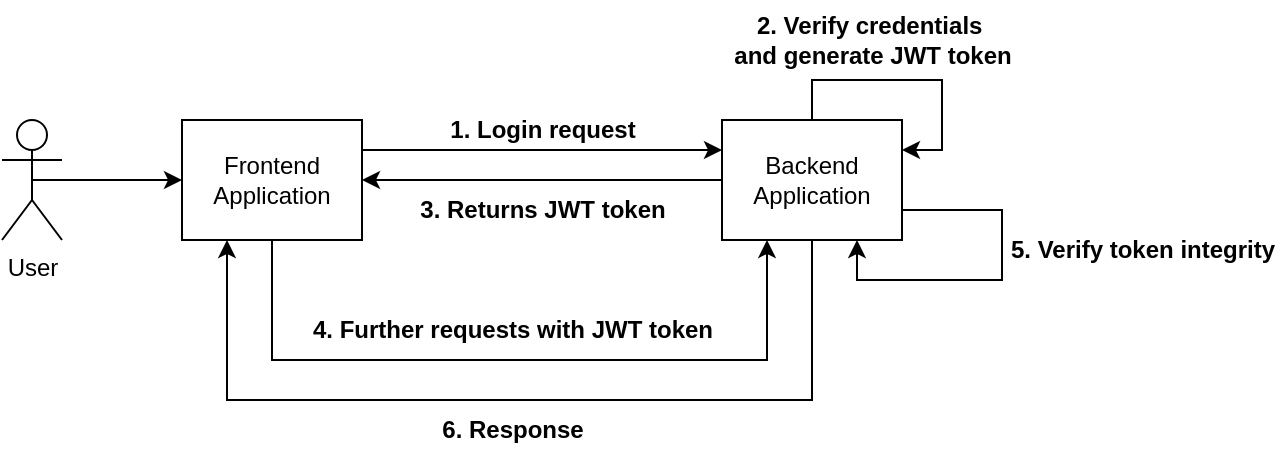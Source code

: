 <mxfile version="24.6.5" type="github">
  <diagram name="JWT" id="ah4SJIywvmuBuQ8qikBH">
    <mxGraphModel dx="1143" dy="655" grid="1" gridSize="10" guides="1" tooltips="1" connect="1" arrows="1" fold="1" page="1" pageScale="1" pageWidth="850" pageHeight="1100" math="0" shadow="0">
      <root>
        <mxCell id="0" />
        <mxCell id="1" parent="0" />
        <mxCell id="Bqz1jouhfoB8hAcjnaTv-2" style="edgeStyle=orthogonalEdgeStyle;rounded=0;orthogonalLoop=1;jettySize=auto;html=1;exitX=0.5;exitY=0.5;exitDx=0;exitDy=0;exitPerimeter=0;" edge="1" parent="1" source="Bqz1jouhfoB8hAcjnaTv-1">
          <mxGeometry relative="1" as="geometry">
            <mxPoint x="210" y="260" as="targetPoint" />
          </mxGeometry>
        </mxCell>
        <mxCell id="Bqz1jouhfoB8hAcjnaTv-1" value="User" style="shape=umlActor;verticalLabelPosition=bottom;verticalAlign=top;html=1;outlineConnect=0;" vertex="1" parent="1">
          <mxGeometry x="120" y="230" width="30" height="60" as="geometry" />
        </mxCell>
        <mxCell id="Bqz1jouhfoB8hAcjnaTv-4" style="edgeStyle=orthogonalEdgeStyle;rounded=0;orthogonalLoop=1;jettySize=auto;html=1;exitX=1;exitY=0.25;exitDx=0;exitDy=0;entryX=0;entryY=0.25;entryDx=0;entryDy=0;" edge="1" parent="1" source="Bqz1jouhfoB8hAcjnaTv-3" target="Bqz1jouhfoB8hAcjnaTv-5">
          <mxGeometry relative="1" as="geometry">
            <mxPoint x="430" y="245" as="targetPoint" />
          </mxGeometry>
        </mxCell>
        <mxCell id="Bqz1jouhfoB8hAcjnaTv-14" style="edgeStyle=orthogonalEdgeStyle;rounded=0;orthogonalLoop=1;jettySize=auto;html=1;exitX=0.5;exitY=1;exitDx=0;exitDy=0;entryX=0.25;entryY=1;entryDx=0;entryDy=0;" edge="1" parent="1" source="Bqz1jouhfoB8hAcjnaTv-3" target="Bqz1jouhfoB8hAcjnaTv-5">
          <mxGeometry relative="1" as="geometry">
            <Array as="points">
              <mxPoint x="255" y="350" />
              <mxPoint x="503" y="350" />
            </Array>
          </mxGeometry>
        </mxCell>
        <mxCell id="Bqz1jouhfoB8hAcjnaTv-3" value="Frontend Application" style="rounded=0;whiteSpace=wrap;html=1;" vertex="1" parent="1">
          <mxGeometry x="210" y="230" width="90" height="60" as="geometry" />
        </mxCell>
        <mxCell id="Bqz1jouhfoB8hAcjnaTv-6" style="edgeStyle=orthogonalEdgeStyle;rounded=0;orthogonalLoop=1;jettySize=auto;html=1;exitX=0;exitY=0.5;exitDx=0;exitDy=0;entryX=1;entryY=0.5;entryDx=0;entryDy=0;" edge="1" parent="1" source="Bqz1jouhfoB8hAcjnaTv-5" target="Bqz1jouhfoB8hAcjnaTv-3">
          <mxGeometry relative="1" as="geometry" />
        </mxCell>
        <mxCell id="Bqz1jouhfoB8hAcjnaTv-20" style="edgeStyle=orthogonalEdgeStyle;rounded=0;orthogonalLoop=1;jettySize=auto;html=1;exitX=0.5;exitY=1;exitDx=0;exitDy=0;entryX=0.25;entryY=1;entryDx=0;entryDy=0;" edge="1" parent="1" source="Bqz1jouhfoB8hAcjnaTv-5" target="Bqz1jouhfoB8hAcjnaTv-3">
          <mxGeometry relative="1" as="geometry">
            <Array as="points">
              <mxPoint x="525" y="370" />
              <mxPoint x="233" y="370" />
            </Array>
          </mxGeometry>
        </mxCell>
        <mxCell id="Bqz1jouhfoB8hAcjnaTv-5" value="Backend&lt;div&gt;Application&lt;/div&gt;" style="rounded=0;whiteSpace=wrap;html=1;" vertex="1" parent="1">
          <mxGeometry x="480" y="230" width="90" height="60" as="geometry" />
        </mxCell>
        <mxCell id="Bqz1jouhfoB8hAcjnaTv-7" value="1. Login request" style="text;html=1;align=center;verticalAlign=middle;resizable=0;points=[];autosize=1;strokeColor=none;fillColor=none;fontStyle=1" vertex="1" parent="1">
          <mxGeometry x="335" y="220" width="110" height="30" as="geometry" />
        </mxCell>
        <mxCell id="Bqz1jouhfoB8hAcjnaTv-10" value="3. Returns JWT token" style="text;html=1;align=center;verticalAlign=middle;resizable=0;points=[];autosize=1;strokeColor=none;fillColor=none;fontStyle=1" vertex="1" parent="1">
          <mxGeometry x="320" y="260" width="140" height="30" as="geometry" />
        </mxCell>
        <mxCell id="Bqz1jouhfoB8hAcjnaTv-11" style="edgeStyle=orthogonalEdgeStyle;rounded=0;orthogonalLoop=1;jettySize=auto;html=1;exitX=0.5;exitY=0;exitDx=0;exitDy=0;entryX=1;entryY=0.25;entryDx=0;entryDy=0;" edge="1" parent="1" source="Bqz1jouhfoB8hAcjnaTv-5" target="Bqz1jouhfoB8hAcjnaTv-5">
          <mxGeometry relative="1" as="geometry" />
        </mxCell>
        <mxCell id="Bqz1jouhfoB8hAcjnaTv-13" value="2. Verify credentials&amp;nbsp;&lt;div&gt;and generate JWT token&lt;/div&gt;" style="text;html=1;align=center;verticalAlign=middle;resizable=0;points=[];autosize=1;strokeColor=none;fillColor=none;fontStyle=1" vertex="1" parent="1">
          <mxGeometry x="480" y="170" width="150" height="40" as="geometry" />
        </mxCell>
        <mxCell id="Bqz1jouhfoB8hAcjnaTv-15" value="4. Further requests with JWT token" style="text;html=1;align=center;verticalAlign=middle;resizable=0;points=[];autosize=1;strokeColor=none;fillColor=none;fontStyle=1" vertex="1" parent="1">
          <mxGeometry x="270" y="320" width="210" height="30" as="geometry" />
        </mxCell>
        <mxCell id="Bqz1jouhfoB8hAcjnaTv-16" style="edgeStyle=orthogonalEdgeStyle;rounded=0;orthogonalLoop=1;jettySize=auto;html=1;exitX=1;exitY=0.75;exitDx=0;exitDy=0;entryX=0.75;entryY=1;entryDx=0;entryDy=0;" edge="1" parent="1" source="Bqz1jouhfoB8hAcjnaTv-5" target="Bqz1jouhfoB8hAcjnaTv-5">
          <mxGeometry relative="1" as="geometry">
            <Array as="points">
              <mxPoint x="620" y="275" />
              <mxPoint x="620" y="310" />
              <mxPoint x="548" y="310" />
            </Array>
          </mxGeometry>
        </mxCell>
        <mxCell id="Bqz1jouhfoB8hAcjnaTv-17" value="5. Verify token integrity" style="text;html=1;align=center;verticalAlign=middle;resizable=0;points=[];autosize=1;strokeColor=none;fillColor=none;fontStyle=1" vertex="1" parent="1">
          <mxGeometry x="620" y="280" width="140" height="30" as="geometry" />
        </mxCell>
        <mxCell id="Bqz1jouhfoB8hAcjnaTv-22" value="6. Response" style="text;html=1;align=center;verticalAlign=middle;resizable=0;points=[];autosize=1;strokeColor=none;fillColor=none;fontStyle=1" vertex="1" parent="1">
          <mxGeometry x="330" y="370" width="90" height="30" as="geometry" />
        </mxCell>
      </root>
    </mxGraphModel>
  </diagram>
</mxfile>
